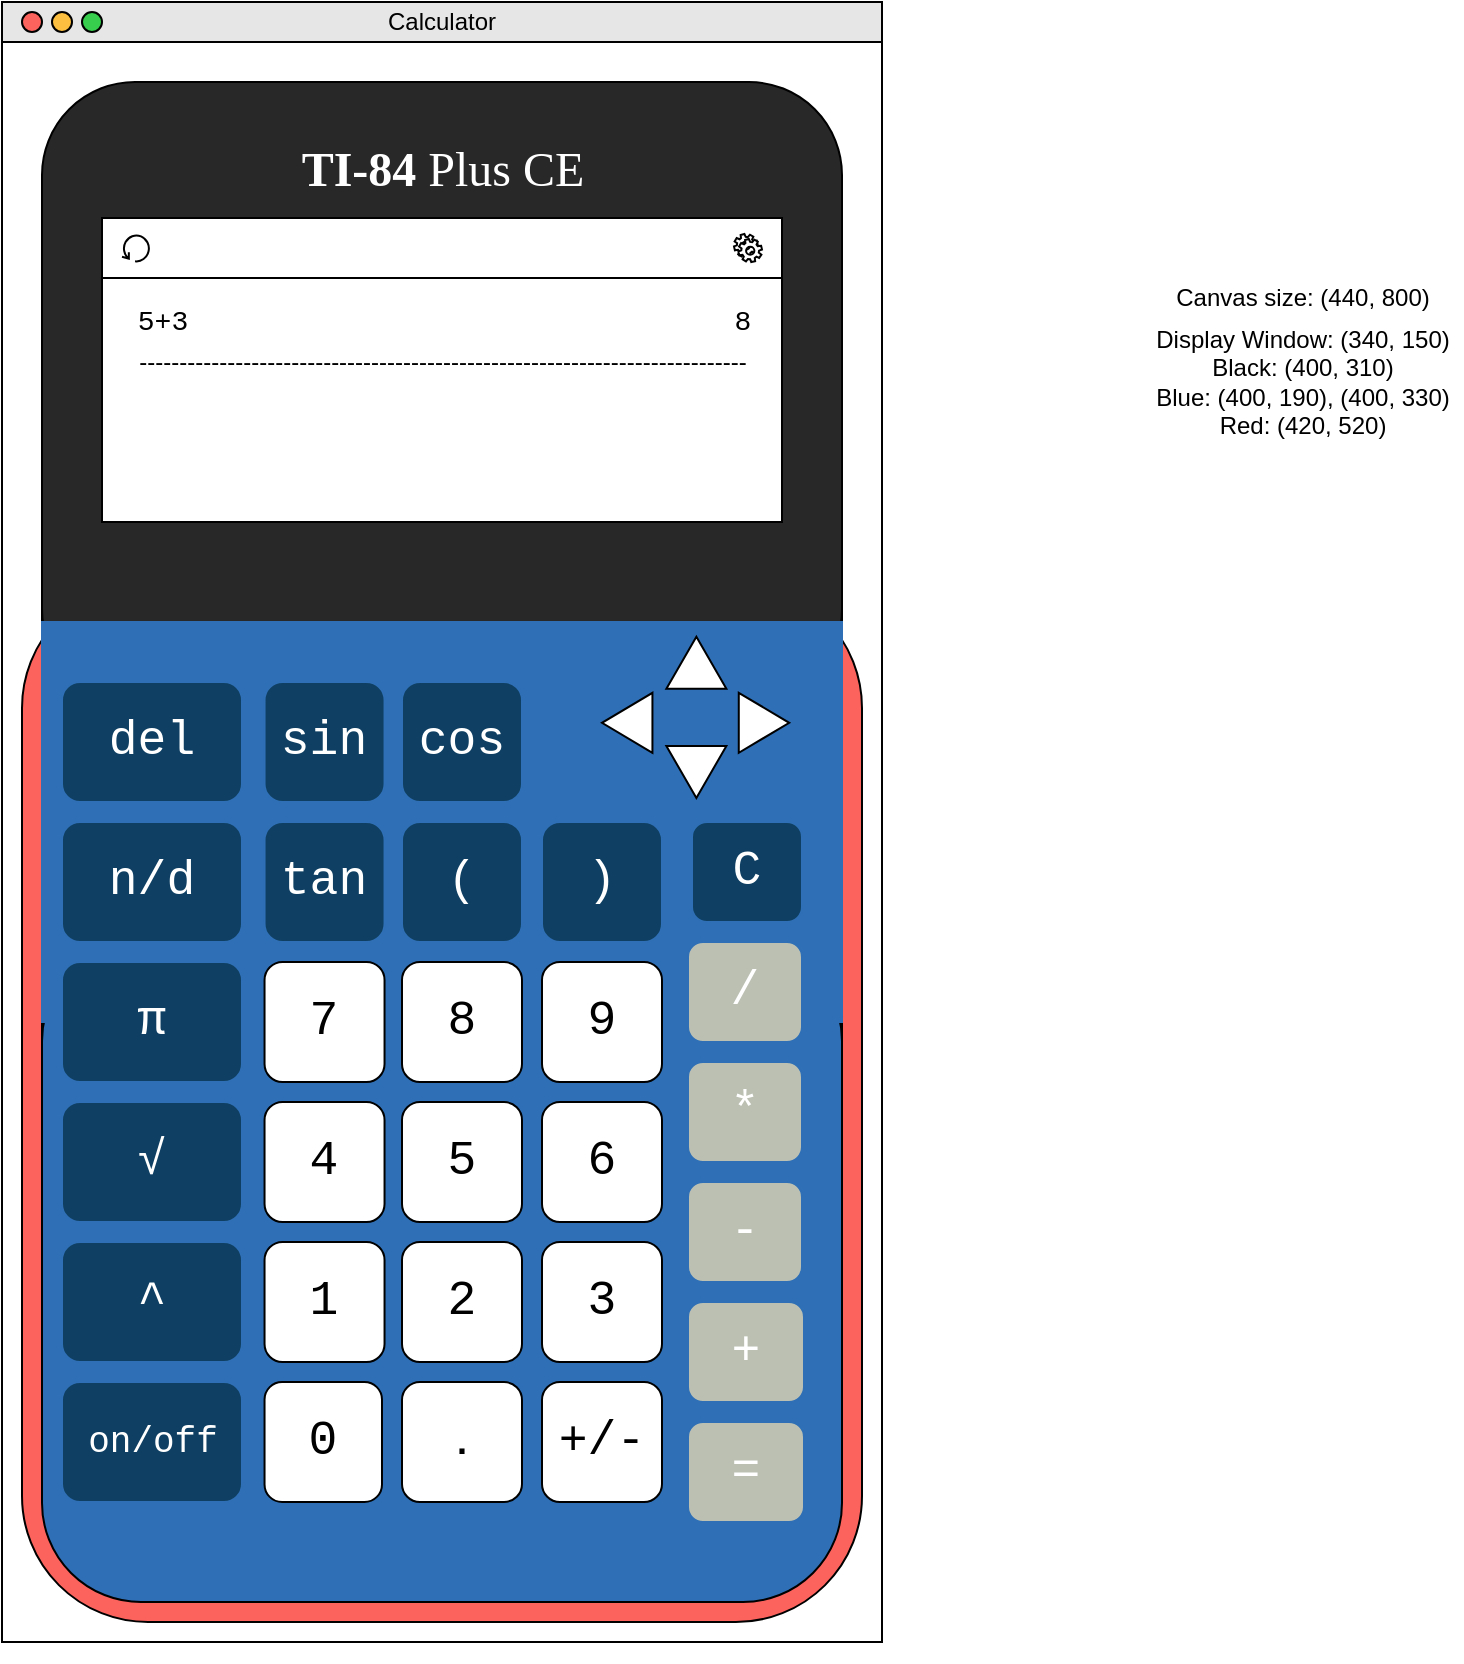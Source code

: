 <mxfile version="13.10.1" type="google"><diagram id="VHHyODsK4Owcnzklll1V" name="Page-1"><mxGraphModel dx="774" dy="518" grid="1" gridSize="10" guides="1" tooltips="1" connect="1" arrows="1" fold="1" page="1" pageScale="1" pageWidth="850" pageHeight="1100" math="0" shadow="0"><root><mxCell id="0"/><mxCell id="1" parent="0"/><mxCell id="Ep70wMS3gwIhNRLYcv9x-3" value="" style="rounded=0;whiteSpace=wrap;html=1;" parent="1" vertex="1"><mxGeometry x="40" y="40" width="440" height="800" as="geometry"/></mxCell><mxCell id="9bvoCBFQ-ZbMZWGL4aJk-4" value="" style="rounded=1;whiteSpace=wrap;html=1;fillColor=#FC635D;" parent="1" vertex="1"><mxGeometry x="50" y="310" width="420" height="520" as="geometry"/></mxCell><mxCell id="iwzIoxdxu2xZPwg_FCxw-27" value="" style="strokeWidth=2;html=1;shape=mxgraph.flowchart.start_2;whiteSpace=wrap;" parent="1" vertex="1"><mxGeometry x="344" y="350" width="100" height="100" as="geometry"/></mxCell><mxCell id="Ep70wMS3gwIhNRLYcv9x-7" value="" style="rounded=1;whiteSpace=wrap;html=1;" parent="1" vertex="1"><mxGeometry x="60" y="60" width="400" height="760" as="geometry"/></mxCell><mxCell id="Ep70wMS3gwIhNRLYcv9x-1" value="Canvas size: (440, 800)" style="text;html=1;resizable=0;autosize=1;align=center;verticalAlign=middle;points=[];fillColor=none;strokeColor=none;rounded=0;" parent="1" vertex="1"><mxGeometry x="620" y="158" width="140" height="20" as="geometry"/></mxCell><mxCell id="Ep70wMS3gwIhNRLYcv9x-6" value="Display Window: (340, 150)&lt;br&gt;Black: (400, 310)&lt;br&gt;Blue: (400, 190), (400, 330)&lt;br&gt;Red: (420, 520)" style="text;html=1;resizable=0;autosize=1;align=center;verticalAlign=middle;points=[];fillColor=none;strokeColor=none;rounded=0;" parent="1" vertex="1"><mxGeometry x="610" y="180" width="160" height="60" as="geometry"/></mxCell><mxCell id="Ep70wMS3gwIhNRLYcv9x-9" value="" style="rounded=1;whiteSpace=wrap;html=1;fillColor=#282828;" parent="1" vertex="1"><mxGeometry x="60" y="60" width="400" height="310" as="geometry"/></mxCell><mxCell id="Ep70wMS3gwIhNRLYcv9x-5" value="" style="rounded=0;whiteSpace=wrap;html=1;" parent="1" vertex="1"><mxGeometry x="90" y="130" width="340" height="150" as="geometry"/></mxCell><mxCell id="Ep70wMS3gwIhNRLYcv9x-4" value="&lt;font&gt;&lt;font data-font-src=&quot;https://fonts.googleapis.com/css?family=railway&quot; color=&quot;#ffffff&quot; face=&quot;Times New Roman&quot; style=&quot;font-size: 24px&quot;&gt;&lt;b&gt;TI-84&lt;/b&gt; Plus CE&lt;/font&gt;&lt;span style=&quot;font-size: 48px ; font-family: &amp;#34;railway&amp;#34; ; display: inline&quot;&gt;&lt;/span&gt;&lt;/font&gt;" style="text;html=1;resizable=0;autosize=1;align=center;verticalAlign=middle;points=[];fillColor=none;strokeColor=none;rounded=0;" parent="1" vertex="1"><mxGeometry x="180" y="80" width="160" height="30" as="geometry"/></mxCell><mxCell id="Ep70wMS3gwIhNRLYcv9x-11" value="" style="rounded=1;whiteSpace=wrap;html=1;fillColor=#2F6FB5;" parent="1" vertex="1"><mxGeometry x="60" y="490" width="400" height="330" as="geometry"/></mxCell><mxCell id="Ep70wMS3gwIhNRLYcv9x-12" value="" style="rounded=0;whiteSpace=wrap;html=1;fillColor=#2F6FB5;strokeColor=#2F6FB5;" parent="1" vertex="1"><mxGeometry x="60" y="330" width="400" height="200" as="geometry"/></mxCell><mxCell id="Ep70wMS3gwIhNRLYcv9x-22" value="" style="rounded=1;whiteSpace=wrap;html=1;strokeColor=#2F6FB5;fillColor=#0F4063;" parent="1" vertex="1"><mxGeometry x="70" y="710" width="90" height="60" as="geometry"/></mxCell><mxCell id="Ep70wMS3gwIhNRLYcv9x-21" value="&lt;font color=&quot;#ffffff&quot; face=&quot;Courier New&quot; style=&quot;font-size: 18px&quot;&gt;on/off&lt;/font&gt;" style="text;html=1;resizable=0;autosize=1;align=center;verticalAlign=middle;points=[];fillColor=none;strokeColor=none;rounded=0;" parent="1" vertex="1"><mxGeometry x="75" y="730" width="80" height="20" as="geometry"/></mxCell><mxCell id="iwzIoxdxu2xZPwg_FCxw-4" value="" style="rounded=0;whiteSpace=wrap;html=1;" parent="1" vertex="1"><mxGeometry x="90" y="128" width="340" height="30" as="geometry"/></mxCell><mxCell id="iwzIoxdxu2xZPwg_FCxw-6" value="" style="shape=mxgraph.bpmn.service_task;html=1;outlineConnect=0;" parent="1" vertex="1"><mxGeometry x="406" y="136" width="14" height="14" as="geometry"/></mxCell><mxCell id="iwzIoxdxu2xZPwg_FCxw-7" value="&lt;font style=&quot;font-size: 24px&quot; face=&quot;Courier New&quot;&gt;0&lt;/font&gt;" style="rounded=1;whiteSpace=wrap;html=1;" parent="1" vertex="1"><mxGeometry x="171.27" y="710" width="58.73" height="60" as="geometry"/></mxCell><mxCell id="iwzIoxdxu2xZPwg_FCxw-8" value="&lt;b&gt;&lt;font style=&quot;font-size: 18px&quot;&gt;.&lt;/font&gt;&lt;/b&gt;" style="rounded=1;whiteSpace=wrap;html=1;" parent="1" vertex="1"><mxGeometry x="240" y="710" width="60" height="60" as="geometry"/></mxCell><mxCell id="iwzIoxdxu2xZPwg_FCxw-9" value="&lt;font face=&quot;Courier New&quot; style=&quot;font-size: 24px&quot;&gt;+/-&lt;/font&gt;" style="rounded=1;whiteSpace=wrap;html=1;" parent="1" vertex="1"><mxGeometry x="310" y="710" width="60" height="60" as="geometry"/></mxCell><mxCell id="iwzIoxdxu2xZPwg_FCxw-10" value="" style="shape=image;verticalLabelPosition=bottom;labelBackgroundColor=#ffffff;verticalAlign=top;aspect=fixed;imageAspect=0;image=https://www.ti.com/content/dam/ticom/images/identities/ti-brand/ti-hz-2c-pos-rgb-logo.png;" parent="1" vertex="1"><mxGeometry x="160" y="738.65" width="197.61" height="111.35" as="geometry"/></mxCell><mxCell id="iwzIoxdxu2xZPwg_FCxw-11" value="&lt;font style=&quot;font-size: 24px&quot; face=&quot;Courier New&quot;&gt;1&lt;/font&gt;" style="rounded=1;whiteSpace=wrap;html=1;" parent="1" vertex="1"><mxGeometry x="171.27" y="640" width="60" height="60" as="geometry"/></mxCell><mxCell id="iwzIoxdxu2xZPwg_FCxw-12" value="&lt;font style=&quot;font-size: 24px&quot; face=&quot;Courier New&quot;&gt;2&lt;/font&gt;" style="rounded=1;whiteSpace=wrap;html=1;" parent="1" vertex="1"><mxGeometry x="240" y="640" width="60" height="60" as="geometry"/></mxCell><mxCell id="iwzIoxdxu2xZPwg_FCxw-13" value="&lt;font face=&quot;Courier New&quot; style=&quot;font-size: 24px&quot;&gt;3&lt;/font&gt;" style="rounded=1;whiteSpace=wrap;html=1;" parent="1" vertex="1"><mxGeometry x="310" y="640" width="60" height="60" as="geometry"/></mxCell><mxCell id="iwzIoxdxu2xZPwg_FCxw-14" value="&lt;font style=&quot;font-size: 24px&quot; face=&quot;Courier New&quot;&gt;4&lt;/font&gt;" style="rounded=1;whiteSpace=wrap;html=1;" parent="1" vertex="1"><mxGeometry x="171.27" y="570" width="60" height="60" as="geometry"/></mxCell><mxCell id="iwzIoxdxu2xZPwg_FCxw-19" value="&lt;font style=&quot;font-size: 24px&quot; face=&quot;Courier New&quot;&gt;5&lt;/font&gt;" style="rounded=1;whiteSpace=wrap;html=1;" parent="1" vertex="1"><mxGeometry x="240" y="570" width="60" height="60" as="geometry"/></mxCell><mxCell id="iwzIoxdxu2xZPwg_FCxw-20" value="&lt;font style=&quot;font-size: 24px&quot; face=&quot;Courier New&quot;&gt;6&lt;/font&gt;" style="rounded=1;whiteSpace=wrap;html=1;" parent="1" vertex="1"><mxGeometry x="310" y="570" width="60" height="60" as="geometry"/></mxCell><mxCell id="iwzIoxdxu2xZPwg_FCxw-21" value="&lt;font style=&quot;font-size: 24px&quot; face=&quot;Courier New&quot;&gt;7&lt;/font&gt;" style="rounded=1;whiteSpace=wrap;html=1;" parent="1" vertex="1"><mxGeometry x="171.27" y="500" width="60" height="60" as="geometry"/></mxCell><mxCell id="iwzIoxdxu2xZPwg_FCxw-22" value="&lt;font style=&quot;font-size: 24px&quot; face=&quot;Courier New&quot;&gt;8&lt;/font&gt;" style="rounded=1;whiteSpace=wrap;html=1;" parent="1" vertex="1"><mxGeometry x="240" y="500" width="60" height="60" as="geometry"/></mxCell><mxCell id="iwzIoxdxu2xZPwg_FCxw-23" value="&lt;font style=&quot;font-size: 24px&quot; face=&quot;Courier New&quot;&gt;9&lt;/font&gt;" style="rounded=1;whiteSpace=wrap;html=1;" parent="1" vertex="1"><mxGeometry x="310" y="500" width="60" height="60" as="geometry"/></mxCell><mxCell id="iwzIoxdxu2xZPwg_FCxw-25" value="&lt;font style=&quot;font-size: 24px&quot; face=&quot;Courier New&quot; color=&quot;#ffffff&quot;&gt;^&lt;/font&gt;" style="rounded=1;whiteSpace=wrap;html=1;strokeColor=#2F6FB5;fillColor=#0F4063;" parent="1" vertex="1"><mxGeometry x="70" y="640" width="90" height="60" as="geometry"/></mxCell><mxCell id="iwzIoxdxu2xZPwg_FCxw-30" value="&lt;font color=&quot;#ffffff&quot; face=&quot;Courier New&quot; size=&quot;5&quot;&gt;&lt;span&gt;C&lt;/span&gt;&lt;/font&gt;" style="rounded=1;whiteSpace=wrap;html=1;strokeColor=#2F6FB5;fillColor=#0F4063;" parent="1" vertex="1"><mxGeometry x="385" y="430" width="55" height="50" as="geometry"/></mxCell><mxCell id="iwzIoxdxu2xZPwg_FCxw-31" value="&lt;font color=&quot;#ffffff&quot; face=&quot;Courier New&quot; size=&quot;5&quot;&gt;&lt;span&gt;/&lt;/span&gt;&lt;/font&gt;" style="rounded=1;whiteSpace=wrap;html=1;strokeColor=#2F6FB5;fillColor=#BBC0B3;" parent="1" vertex="1"><mxGeometry x="383" y="490" width="57" height="50" as="geometry"/></mxCell><mxCell id="iwzIoxdxu2xZPwg_FCxw-35" value="&lt;font color=&quot;#ffffff&quot; face=&quot;Courier New&quot; size=&quot;5&quot;&gt;&lt;span&gt;*&lt;/span&gt;&lt;/font&gt;" style="rounded=1;whiteSpace=wrap;html=1;strokeColor=#2F6FB5;fillColor=#BBC0B3;" parent="1" vertex="1"><mxGeometry x="383" y="550" width="57" height="50" as="geometry"/></mxCell><mxCell id="iwzIoxdxu2xZPwg_FCxw-36" value="&lt;font color=&quot;#ffffff&quot; face=&quot;Courier New&quot; size=&quot;5&quot;&gt;&lt;span&gt;-&lt;/span&gt;&lt;/font&gt;" style="rounded=1;whiteSpace=wrap;html=1;strokeColor=#2F6FB5;fillColor=#BBC0B3;" parent="1" vertex="1"><mxGeometry x="383" y="610" width="57" height="50" as="geometry"/></mxCell><mxCell id="iwzIoxdxu2xZPwg_FCxw-37" value="&lt;font color=&quot;#ffffff&quot; face=&quot;Courier New&quot; size=&quot;5&quot;&gt;&lt;span&gt;+&lt;/span&gt;&lt;/font&gt;" style="rounded=1;whiteSpace=wrap;html=1;strokeColor=#2F6FB5;fillColor=#BBC0B3;" parent="1" vertex="1"><mxGeometry x="383" y="670" width="58" height="50" as="geometry"/></mxCell><mxCell id="iwzIoxdxu2xZPwg_FCxw-38" value="&lt;font color=&quot;#ffffff&quot; face=&quot;Courier New&quot; size=&quot;5&quot;&gt;&lt;span&gt;=&lt;/span&gt;&lt;/font&gt;" style="rounded=1;whiteSpace=wrap;html=1;strokeColor=#2F6FB5;fillColor=#BBC0B3;" parent="1" vertex="1"><mxGeometry x="383" y="730" width="58" height="50" as="geometry"/></mxCell><mxCell id="iwzIoxdxu2xZPwg_FCxw-41" value="&lt;font style=&quot;font-size: 24px&quot; face=&quot;Courier New&quot; color=&quot;#ffffff&quot;&gt;)&lt;/font&gt;" style="rounded=1;whiteSpace=wrap;html=1;strokeColor=#2F6FB5;fillColor=#0F4063;" parent="1" vertex="1"><mxGeometry x="310" y="430" width="60" height="60" as="geometry"/></mxCell><mxCell id="iwzIoxdxu2xZPwg_FCxw-42" value="&lt;font style=&quot;font-size: 24px&quot; face=&quot;Courier New&quot; color=&quot;#ffffff&quot;&gt;(&lt;/font&gt;" style="rounded=1;whiteSpace=wrap;html=1;strokeColor=#2F6FB5;fillColor=#0F4063;" parent="1" vertex="1"><mxGeometry x="240" y="430" width="60" height="60" as="geometry"/></mxCell><mxCell id="iwzIoxdxu2xZPwg_FCxw-45" value="&lt;font style=&quot;font-size: 24px&quot; face=&quot;Courier New&quot; color=&quot;#ffffff&quot;&gt;√&lt;/font&gt;" style="rounded=1;whiteSpace=wrap;html=1;strokeColor=#2F6FB5;fillColor=#0F4063;" parent="1" vertex="1"><mxGeometry x="70" y="570" width="90" height="60" as="geometry"/></mxCell><mxCell id="iwzIoxdxu2xZPwg_FCxw-46" value="&lt;font style=&quot;font-size: 24px&quot; face=&quot;Courier New&quot; color=&quot;#ffffff&quot;&gt;π&lt;/font&gt;" style="rounded=1;whiteSpace=wrap;html=1;strokeColor=#2F6FB5;fillColor=#0F4063;" parent="1" vertex="1"><mxGeometry x="70" y="500" width="90" height="60" as="geometry"/></mxCell><mxCell id="iwzIoxdxu2xZPwg_FCxw-47" value="&lt;font style=&quot;font-size: 24px&quot; face=&quot;Courier New&quot; color=&quot;#ffffff&quot;&gt;n/d&lt;/font&gt;" style="rounded=1;whiteSpace=wrap;html=1;strokeColor=#2F6FB5;fillColor=#0F4063;" parent="1" vertex="1"><mxGeometry x="70" y="430" width="90" height="60" as="geometry"/></mxCell><mxCell id="iwzIoxdxu2xZPwg_FCxw-48" value="&lt;font style=&quot;font-size: 24px&quot; face=&quot;Courier New&quot; color=&quot;#ffffff&quot;&gt;tan&lt;/font&gt;" style="rounded=1;whiteSpace=wrap;html=1;strokeColor=#2F6FB5;fillColor=#0F4063;" parent="1" vertex="1"><mxGeometry x="171.27" y="430" width="60" height="60" as="geometry"/></mxCell><mxCell id="iwzIoxdxu2xZPwg_FCxw-49" value="&lt;font style=&quot;font-size: 24px&quot; face=&quot;Courier New&quot; color=&quot;#ffffff&quot;&gt;sin&lt;/font&gt;&lt;span style=&quot;color: rgba(0 , 0 , 0 , 0) ; font-family: monospace ; font-size: 0px&quot;&gt;%3CmxGraphModel%3E%3Croot%3E%3CmxCell%20id%3D%220%22%2F%3E%3CmxCell%20id%3D%221%22%20parent%3D%220%22%2F%3E%3CmxCell%20id%3D%222%22%20value%3D%22%26lt%3Bfont%20style%3D%26quot%3Bfont-size%3A%2024px%26quot%3B%20face%3D%26quot%3BCourier%20New%26quot%3B%20color%3D%26quot%3B%23ffffff%26quot%3B%26gt%3B%3F%26lt%3B%2Ffont%26gt%3B%22%20style%3D%22rounded%3D1%3BwhiteSpace%3Dwrap%3Bhtml%3D1%3BstrokeColor%3D%232F6FB5%3BfillColor%3D%230F4063%3B%22%20vertex%3D%221%22%20parent%3D%221%22%3E%3CmxGeometry%20x%3D%22211.27%22%20y%3D%22430%22%20width%3D%2260%22%20height%3D%2260%22%20as%3D%22geometry%22%2F%3E%3C%2FmxCell%3E%3C%2Froot%3E%3C%2FmxGraphModel%3E&lt;/span&gt;" style="rounded=1;whiteSpace=wrap;html=1;strokeColor=#2F6FB5;fillColor=#0F4063;" parent="1" vertex="1"><mxGeometry x="171.27" y="360" width="60" height="60" as="geometry"/></mxCell><mxCell id="iwzIoxdxu2xZPwg_FCxw-50" value="&lt;font style=&quot;font-size: 24px&quot; face=&quot;Courier New&quot; color=&quot;#ffffff&quot;&gt;cos&lt;/font&gt;" style="rounded=1;whiteSpace=wrap;html=1;strokeColor=#2F6FB5;fillColor=#0F4063;" parent="1" vertex="1"><mxGeometry x="240" y="360" width="60" height="60" as="geometry"/></mxCell><mxCell id="iwzIoxdxu2xZPwg_FCxw-51" value="&lt;font color=&quot;#ffffff&quot; face=&quot;Courier New&quot; size=&quot;5&quot;&gt;&lt;span&gt;del&lt;/span&gt;&lt;/font&gt;" style="rounded=1;whiteSpace=wrap;html=1;strokeColor=#2F6FB5;fillColor=#0F4063;" parent="1" vertex="1"><mxGeometry x="70" y="360" width="90" height="60" as="geometry"/></mxCell><mxCell id="iwzIoxdxu2xZPwg_FCxw-53" value="----------------------------------------------------------------------------" style="text;html=1;resizable=0;autosize=1;align=center;verticalAlign=middle;points=[];fillColor=none;strokeColor=none;rounded=0;" parent="1" vertex="1"><mxGeometry x="100" y="190" width="320" height="20" as="geometry"/></mxCell><mxCell id="iwzIoxdxu2xZPwg_FCxw-55" value="&lt;font face=&quot;Courier New&quot; style=&quot;font-size: 14px&quot;&gt;5+3&lt;/font&gt;" style="text;html=1;resizable=0;autosize=1;align=center;verticalAlign=middle;points=[];fillColor=none;strokeColor=none;rounded=0;" parent="1" vertex="1"><mxGeometry x="100" y="170" width="40" height="20" as="geometry"/></mxCell><mxCell id="iwzIoxdxu2xZPwg_FCxw-56" value="&lt;font face=&quot;Courier New&quot; style=&quot;font-size: 14px&quot;&gt;8&lt;/font&gt;" style="text;html=1;resizable=0;autosize=1;align=center;verticalAlign=middle;points=[];fillColor=none;strokeColor=none;rounded=0;" parent="1" vertex="1"><mxGeometry x="400" y="170" width="20" height="20" as="geometry"/></mxCell><mxCell id="iwzIoxdxu2xZPwg_FCxw-57" value="" style="shape=mxgraph.bpmn.loop;html=1;outlineConnect=0;fillColor=#E6E6E6;" parent="1" vertex="1"><mxGeometry x="100" y="136" width="14" height="14" as="geometry"/></mxCell><mxCell id="iwzIoxdxu2xZPwg_FCxw-59" value="Calculator" style="rounded=0;whiteSpace=wrap;html=1;fillColor=#E6E6E6;" parent="1" vertex="1"><mxGeometry x="40" y="20" width="440" height="20" as="geometry"/></mxCell><mxCell id="iwzIoxdxu2xZPwg_FCxw-60" value="" style="ellipse;whiteSpace=wrap;html=1;aspect=fixed;fillColor=#FC635D;" parent="1" vertex="1"><mxGeometry x="50" y="25" width="10" height="10" as="geometry"/></mxCell><mxCell id="iwzIoxdxu2xZPwg_FCxw-61" value="" style="ellipse;whiteSpace=wrap;html=1;aspect=fixed;fillColor=#FDBF3F;" parent="1" vertex="1"><mxGeometry x="65" y="25" width="10" height="10" as="geometry"/></mxCell><mxCell id="iwzIoxdxu2xZPwg_FCxw-62" value="" style="ellipse;whiteSpace=wrap;html=1;aspect=fixed;fillColor=#36CE4C;" parent="1" vertex="1"><mxGeometry x="80" y="25" width="10" height="10" as="geometry"/></mxCell><mxCell id="1GoJbjRS90DV5AS7j2F1-1" value="" style="triangle;whiteSpace=wrap;html=1;rotation=-180;" vertex="1" parent="1"><mxGeometry x="340" y="365.39" width="25.22" height="30" as="geometry"/></mxCell><mxCell id="1GoJbjRS90DV5AS7j2F1-2" value="" style="triangle;whiteSpace=wrap;html=1;rotation=-90;" vertex="1" parent="1"><mxGeometry x="374.19" y="335.39" width="26" height="30" as="geometry"/></mxCell><mxCell id="1GoJbjRS90DV5AS7j2F1-3" value="" style="triangle;whiteSpace=wrap;html=1;rotation=90;" vertex="1" parent="1"><mxGeometry x="374.19" y="390" width="26" height="30" as="geometry"/></mxCell><mxCell id="1GoJbjRS90DV5AS7j2F1-5" value="" style="triangle;whiteSpace=wrap;html=1;rotation=-90;direction=south;" vertex="1" parent="1"><mxGeometry x="406" y="367.78" width="30" height="25.22" as="geometry"/></mxCell></root></mxGraphModel></diagram></mxfile>